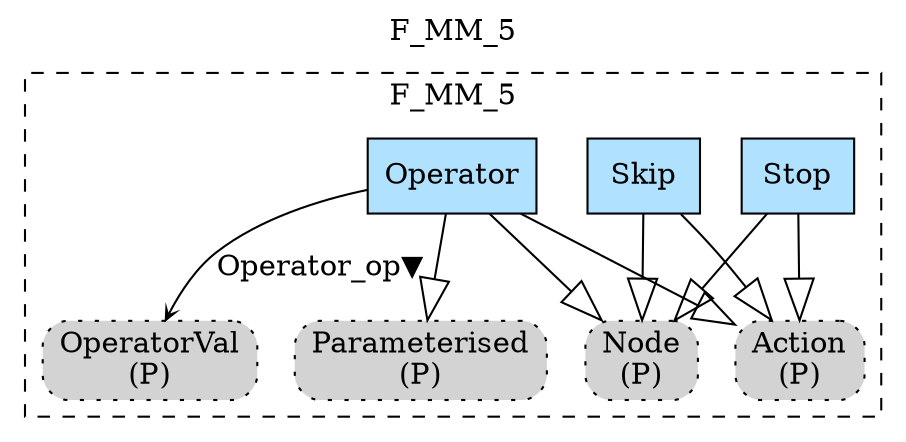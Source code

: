 digraph {graph[label=F_MM_5,labelloc=tl,labelfontsize=12];
subgraph cluster_F_MM_5{style=dashed;label=F_MM_5;
"PNode"[shape=box,fillcolor=lightgray,style ="rounded,filled,dotted",label=<Node<br/>(P)>];
"PParameterised"[shape=box,fillcolor=lightgray,style ="rounded,filled,dotted",label=<Parameterised<br/>(P)>];
"Stop"[shape=record,fillcolor=lightskyblue1,style = filled,label="Stop"];
"Skip"[shape=record,fillcolor=lightskyblue1,style = filled,label="Skip"];
"PAction"[shape=box,fillcolor=lightgray,style ="rounded,filled,dotted",label=<Action<br/>(P)>];
"Operator"[shape=record,fillcolor=lightskyblue1,style = filled,label="Operator"];
"POperatorVal"[shape=box,fillcolor=lightgray,style ="rounded,filled,dotted",label=<OperatorVal<br/>(P)>];

"Stop"->"PNode"[arrowhead=onormal,arrowsize=2.0];
"Skip"->"PNode"[arrowhead=onormal,arrowsize=2.0];
"Operator"->"PNode"[arrowhead=onormal,arrowsize=2.0];
"Operator"->"PParameterised"[arrowhead=onormal,arrowsize=2.0];
"Stop"->"PAction"[arrowhead=onormal,arrowsize=2.0];
"Skip"->"PAction"[arrowhead=onormal,arrowsize=2.0];
"Operator"->"PAction"[arrowhead=onormal,arrowsize=2.0];
"Operator"->"POperatorVal"[label="Operator_op▼",arrowhead=vee,headlabel="",arrowsize=.5];

}




}